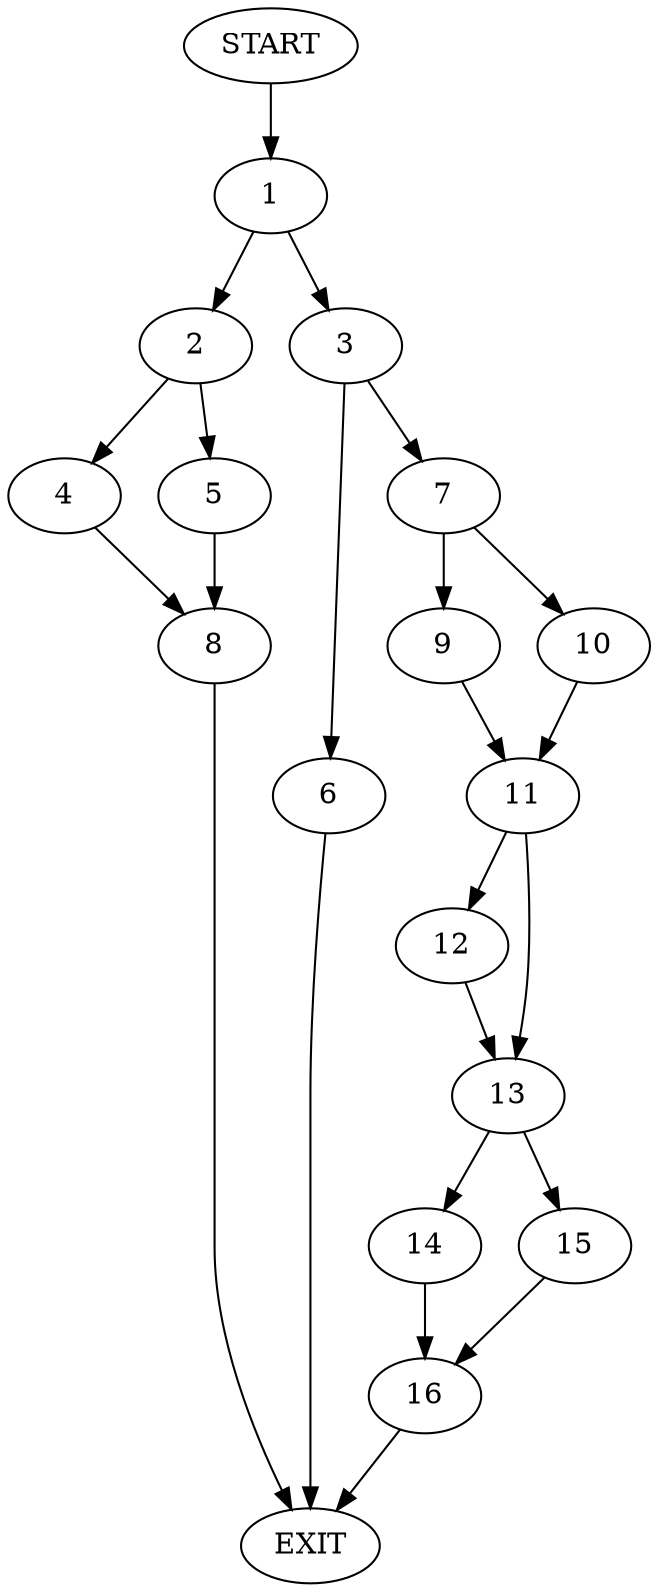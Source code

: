 digraph {
0 [label="START"]
17 [label="EXIT"]
0 -> 1
1 -> 2
1 -> 3
2 -> 4
2 -> 5
3 -> 6
3 -> 7
4 -> 8
5 -> 8
8 -> 17
7 -> 9
7 -> 10
6 -> 17
9 -> 11
10 -> 11
11 -> 12
11 -> 13
12 -> 13
13 -> 14
13 -> 15
15 -> 16
14 -> 16
16 -> 17
}
